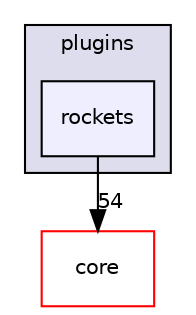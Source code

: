 digraph "platform/plugins/rockets" {
  compound=true
  node [ fontsize="10", fontname="Helvetica"];
  edge [ labelfontsize="10", labelfontname="Helvetica"];
  subgraph clusterdir_1d387e22b704c43dbb0ef2b3b77fabe1 {
    graph [ bgcolor="#ddddee", pencolor="black", label="plugins" fontname="Helvetica", fontsize="10", URL="dir_1d387e22b704c43dbb0ef2b3b77fabe1.html"]
  dir_7c18b428d78dd40b296732ecc9eed82c [shape=box, label="rockets", style="filled", fillcolor="#eeeeff", pencolor="black", URL="dir_7c18b428d78dd40b296732ecc9eed82c.html"];
  }
  dir_3066efc1f4040d52e90bf8a29ab3f16b [shape=box label="core" fillcolor="white" style="filled" color="red" URL="dir_3066efc1f4040d52e90bf8a29ab3f16b.html"];
  dir_7c18b428d78dd40b296732ecc9eed82c->dir_3066efc1f4040d52e90bf8a29ab3f16b [headlabel="54", labeldistance=1.5 headhref="dir_000081_000065.html"];
}
